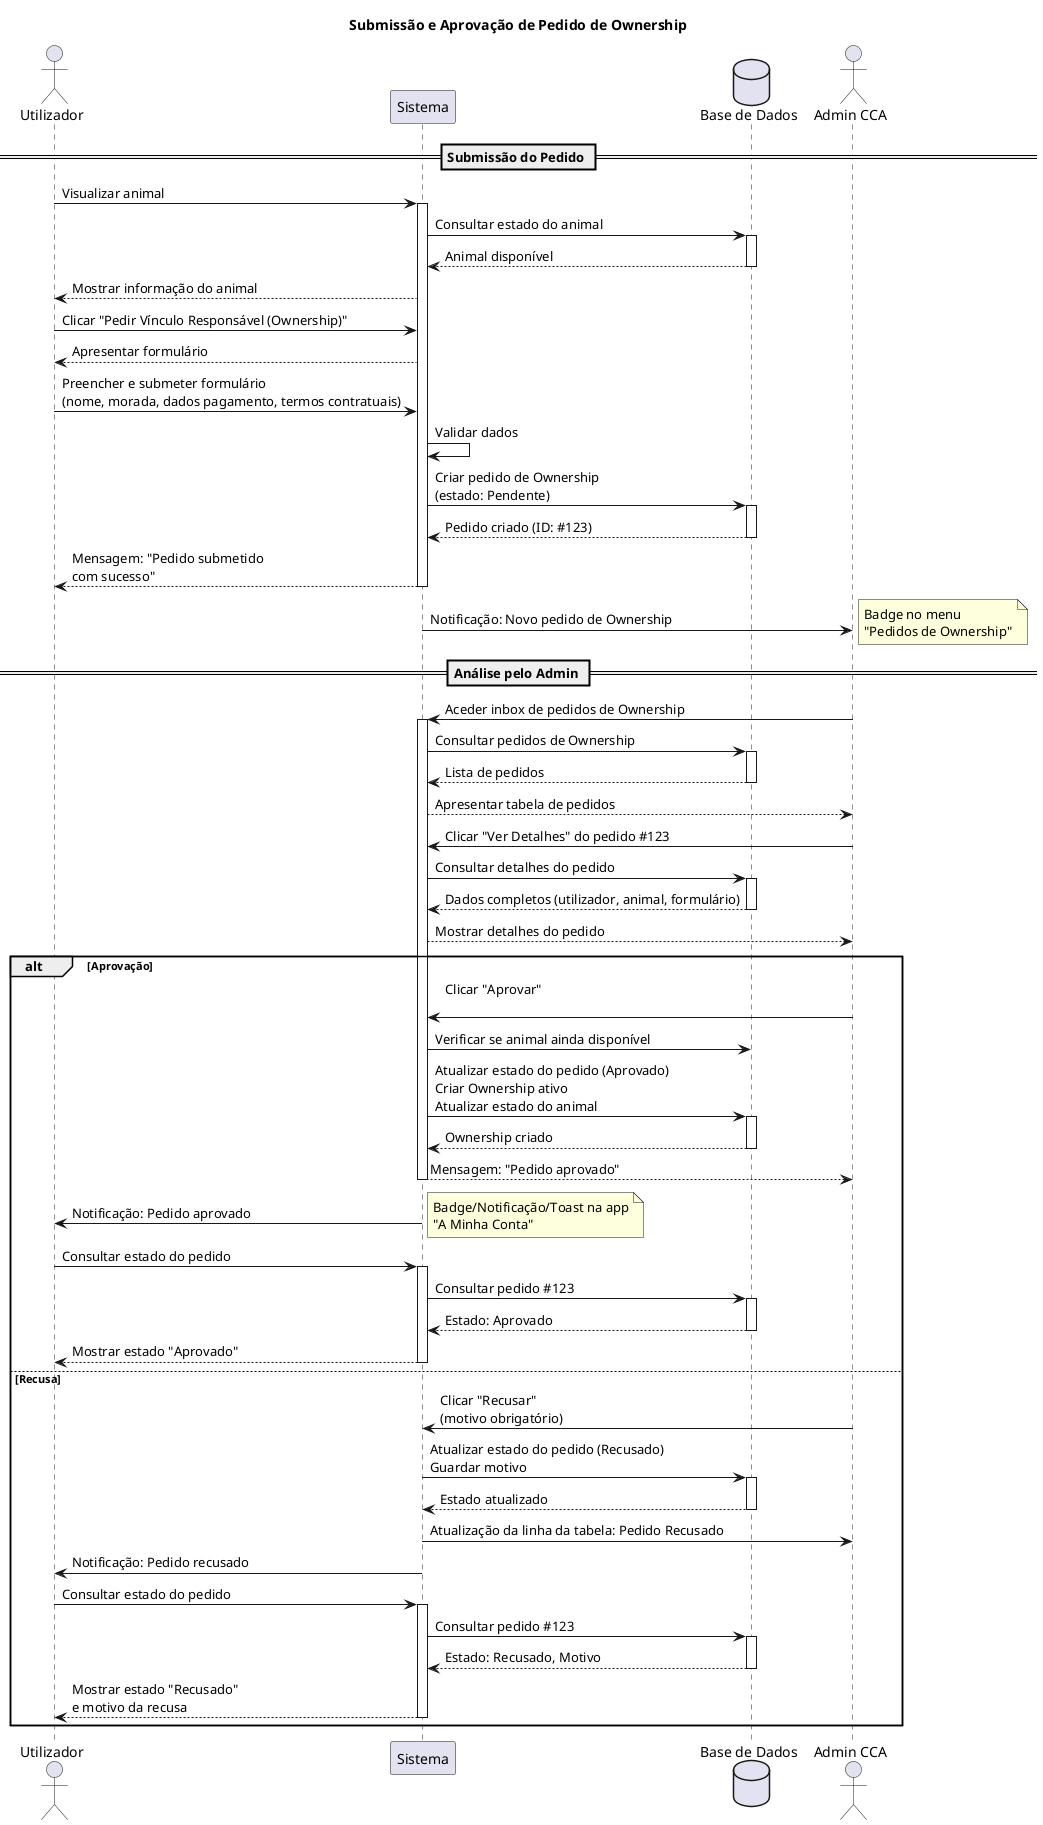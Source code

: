 @startuml
actor "Utilizador" as User
participant "Sistema" as System
database "Base de Dados" as DB
actor "Admin CCA" as Admin

title Submissão e Aprovação de Pedido de Ownership

== Submissão do Pedido ==

User -> System: Visualizar animal
activate System
System -> DB: Consultar estado do animal
activate DB
DB --> System: Animal disponível
deactivate DB
System --> User: Mostrar informação do animal

User -> System: Clicar "Pedir Vínculo Responsável (Ownership)"
System --> User: Apresentar formulário

User -> System: Preencher e submeter formulário\n(nome, morada, dados pagamento, termos contratuais)
System -> System: Validar dados

System -> DB: Criar pedido de Ownership\n(estado: Pendente)
activate DB
DB --> System: Pedido criado (ID: #123)
deactivate DB

System --> User: Mensagem: "Pedido submetido\ncom sucesso"
deactivate System

System -> Admin: Notificação: Novo pedido de Ownership
note right
  Badge no menu
  "Pedidos de Ownership"
end note

== Análise pelo Admin ==

Admin -> System: Aceder inbox de pedidos de Ownership
activate System
System -> DB: Consultar pedidos de Ownership
activate DB
DB --> System: Lista de pedidos
deactivate DB
System --> Admin: Apresentar tabela de pedidos

Admin -> System: Clicar "Ver Detalhes" do pedido #123
System -> DB: Consultar detalhes do pedido
activate DB
DB --> System: Dados completos (utilizador, animal, formulário)
deactivate DB
System --> Admin: Mostrar detalhes do pedido

alt Aprovação

  Admin -> System: Clicar "Aprovar"\n
  System -> DB: Verificar se animal ainda disponível
   
  System -> DB: Atualizar estado do pedido (Aprovado)\nCriar Ownership ativo\nAtualizar estado do animal
  activate DB
  DB --> System: Ownership criado
  deactivate DB
  
  System --> Admin: Mensagem: "Pedido aprovado"
  deactivate System
  
  System -> User: Notificação: Pedido aprovado
  note right
    Badge/Notificação/Toast na app
    "A Minha Conta"
  end note
  
  User -> System: Consultar estado do pedido
  activate System
  System -> DB: Consultar pedido #123
  activate DB
  DB --> System: Estado: Aprovado
  deactivate DB
  System --> User: Mostrar estado "Aprovado"
  deactivate System

else Recusa

  Admin -> System: Clicar "Recusar"\n(motivo obrigatório)
  System -> DB: Atualizar estado do pedido (Recusado)\nGuardar motivo
  activate DB
  DB --> System: Estado atualizado
  deactivate DB
  
  System -> Admin: Atualização da linha da tabela: Pedido Recusado
  System -> User: Notificação: Pedido recusado
  
  User -> System: Consultar estado do pedido
  activate System
  System -> DB: Consultar pedido #123
  activate DB
  DB --> System: Estado: Recusado, Motivo
  deactivate DB
  System --> User: Mostrar estado "Recusado"\ne motivo da recusa
  deactivate System

end
@enduml
